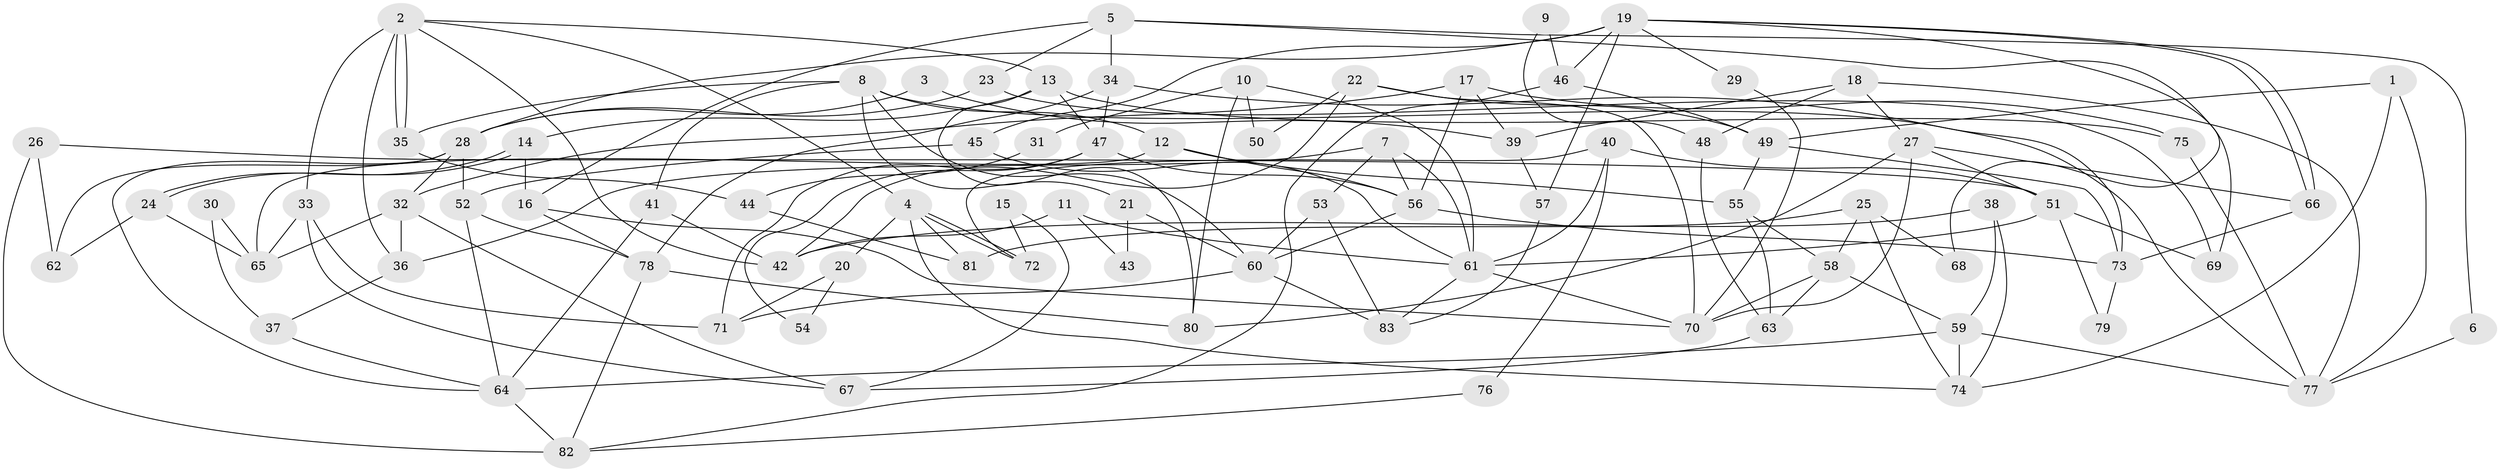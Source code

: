 // Generated by graph-tools (version 1.1) at 2025/49/03/09/25 04:49:49]
// undirected, 83 vertices, 166 edges
graph export_dot {
graph [start="1"]
  node [color=gray90,style=filled];
  1;
  2;
  3;
  4;
  5;
  6;
  7;
  8;
  9;
  10;
  11;
  12;
  13;
  14;
  15;
  16;
  17;
  18;
  19;
  20;
  21;
  22;
  23;
  24;
  25;
  26;
  27;
  28;
  29;
  30;
  31;
  32;
  33;
  34;
  35;
  36;
  37;
  38;
  39;
  40;
  41;
  42;
  43;
  44;
  45;
  46;
  47;
  48;
  49;
  50;
  51;
  52;
  53;
  54;
  55;
  56;
  57;
  58;
  59;
  60;
  61;
  62;
  63;
  64;
  65;
  66;
  67;
  68;
  69;
  70;
  71;
  72;
  73;
  74;
  75;
  76;
  77;
  78;
  79;
  80;
  81;
  82;
  83;
  1 -- 49;
  1 -- 74;
  1 -- 77;
  2 -- 13;
  2 -- 35;
  2 -- 35;
  2 -- 4;
  2 -- 33;
  2 -- 36;
  2 -- 42;
  3 -- 39;
  3 -- 28;
  4 -- 72;
  4 -- 72;
  4 -- 20;
  4 -- 74;
  4 -- 81;
  5 -- 69;
  5 -- 16;
  5 -- 6;
  5 -- 23;
  5 -- 34;
  6 -- 77;
  7 -- 53;
  7 -- 61;
  7 -- 36;
  7 -- 56;
  8 -- 60;
  8 -- 77;
  8 -- 12;
  8 -- 21;
  8 -- 35;
  8 -- 41;
  9 -- 46;
  9 -- 48;
  10 -- 61;
  10 -- 80;
  10 -- 31;
  10 -- 50;
  11 -- 42;
  11 -- 61;
  11 -- 43;
  12 -- 56;
  12 -- 55;
  12 -- 65;
  13 -- 75;
  13 -- 47;
  13 -- 14;
  13 -- 80;
  14 -- 24;
  14 -- 24;
  14 -- 16;
  15 -- 72;
  15 -- 67;
  16 -- 78;
  16 -- 70;
  17 -- 56;
  17 -- 32;
  17 -- 39;
  17 -- 75;
  18 -- 27;
  18 -- 77;
  18 -- 39;
  18 -- 48;
  19 -- 66;
  19 -- 66;
  19 -- 28;
  19 -- 29;
  19 -- 45;
  19 -- 46;
  19 -- 57;
  19 -- 68;
  20 -- 71;
  20 -- 54;
  21 -- 60;
  21 -- 43;
  22 -- 42;
  22 -- 70;
  22 -- 49;
  22 -- 50;
  23 -- 28;
  23 -- 69;
  24 -- 65;
  24 -- 62;
  25 -- 58;
  25 -- 74;
  25 -- 68;
  25 -- 81;
  26 -- 62;
  26 -- 82;
  26 -- 51;
  27 -- 66;
  27 -- 70;
  27 -- 51;
  27 -- 80;
  28 -- 32;
  28 -- 52;
  28 -- 62;
  28 -- 64;
  29 -- 70;
  30 -- 37;
  30 -- 65;
  31 -- 44;
  32 -- 36;
  32 -- 65;
  32 -- 67;
  33 -- 67;
  33 -- 65;
  33 -- 71;
  34 -- 47;
  34 -- 73;
  34 -- 78;
  35 -- 44;
  36 -- 37;
  37 -- 64;
  38 -- 74;
  38 -- 42;
  38 -- 59;
  39 -- 57;
  40 -- 61;
  40 -- 51;
  40 -- 72;
  40 -- 76;
  41 -- 64;
  41 -- 42;
  44 -- 81;
  45 -- 61;
  45 -- 52;
  46 -- 82;
  46 -- 49;
  47 -- 71;
  47 -- 56;
  47 -- 54;
  48 -- 63;
  49 -- 55;
  49 -- 73;
  51 -- 61;
  51 -- 69;
  51 -- 79;
  52 -- 78;
  52 -- 64;
  53 -- 83;
  53 -- 60;
  55 -- 58;
  55 -- 63;
  56 -- 73;
  56 -- 60;
  57 -- 83;
  58 -- 59;
  58 -- 63;
  58 -- 70;
  59 -- 64;
  59 -- 74;
  59 -- 77;
  60 -- 83;
  60 -- 71;
  61 -- 70;
  61 -- 83;
  63 -- 67;
  64 -- 82;
  66 -- 73;
  73 -- 79;
  75 -- 77;
  76 -- 82;
  78 -- 80;
  78 -- 82;
}
